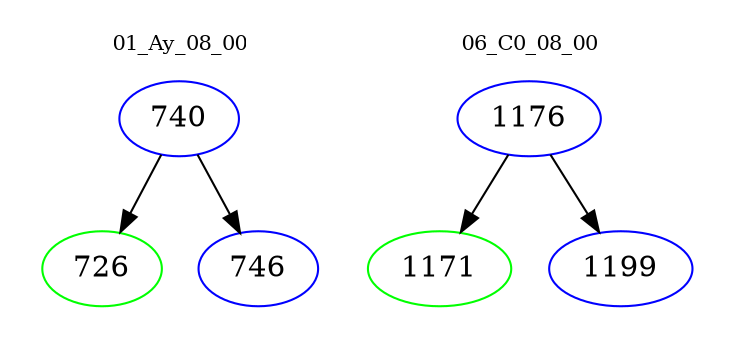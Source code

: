 digraph{
subgraph cluster_0 {
color = white
label = "01_Ay_08_00";
fontsize=10;
T0_740 [label="740", color="blue"]
T0_740 -> T0_726 [color="black"]
T0_726 [label="726", color="green"]
T0_740 -> T0_746 [color="black"]
T0_746 [label="746", color="blue"]
}
subgraph cluster_1 {
color = white
label = "06_C0_08_00";
fontsize=10;
T1_1176 [label="1176", color="blue"]
T1_1176 -> T1_1171 [color="black"]
T1_1171 [label="1171", color="green"]
T1_1176 -> T1_1199 [color="black"]
T1_1199 [label="1199", color="blue"]
}
}

